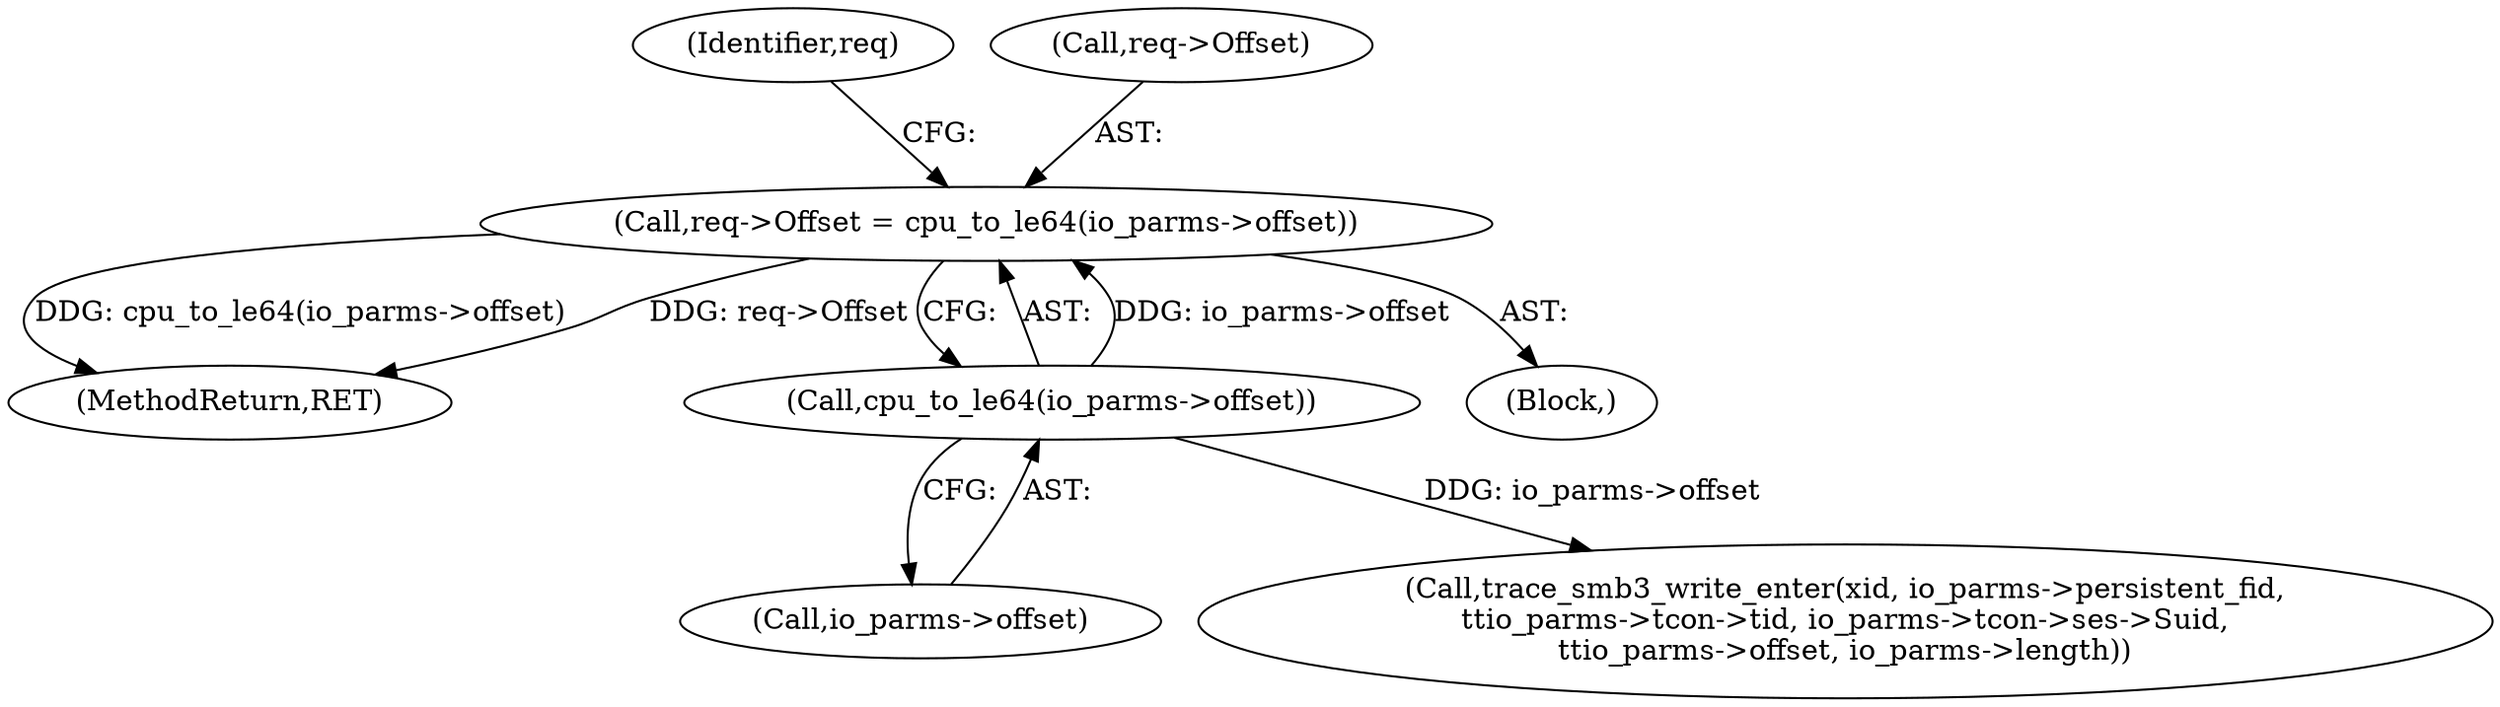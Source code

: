 digraph "0_linux_6a3eb3360667170988f8a6477f6686242061488a@pointer" {
"1000223" [label="(Call,req->Offset = cpu_to_le64(io_parms->offset))"];
"1000227" [label="(Call,cpu_to_le64(io_parms->offset))"];
"1000233" [label="(Identifier,req)"];
"1000392" [label="(MethodReturn,RET)"];
"1000227" [label="(Call,cpu_to_le64(io_parms->offset))"];
"1000228" [label="(Call,io_parms->offset)"];
"1000224" [label="(Call,req->Offset)"];
"1000223" [label="(Call,req->Offset = cpu_to_le64(io_parms->offset))"];
"1000236" [label="(Call,trace_smb3_write_enter(xid, io_parms->persistent_fid,\n\t\tio_parms->tcon->tid, io_parms->tcon->ses->Suid,\n\t\tio_parms->offset, io_parms->length))"];
"1000107" [label="(Block,)"];
"1000223" -> "1000107"  [label="AST: "];
"1000223" -> "1000227"  [label="CFG: "];
"1000224" -> "1000223"  [label="AST: "];
"1000227" -> "1000223"  [label="AST: "];
"1000233" -> "1000223"  [label="CFG: "];
"1000223" -> "1000392"  [label="DDG: cpu_to_le64(io_parms->offset)"];
"1000223" -> "1000392"  [label="DDG: req->Offset"];
"1000227" -> "1000223"  [label="DDG: io_parms->offset"];
"1000227" -> "1000228"  [label="CFG: "];
"1000228" -> "1000227"  [label="AST: "];
"1000227" -> "1000236"  [label="DDG: io_parms->offset"];
}
